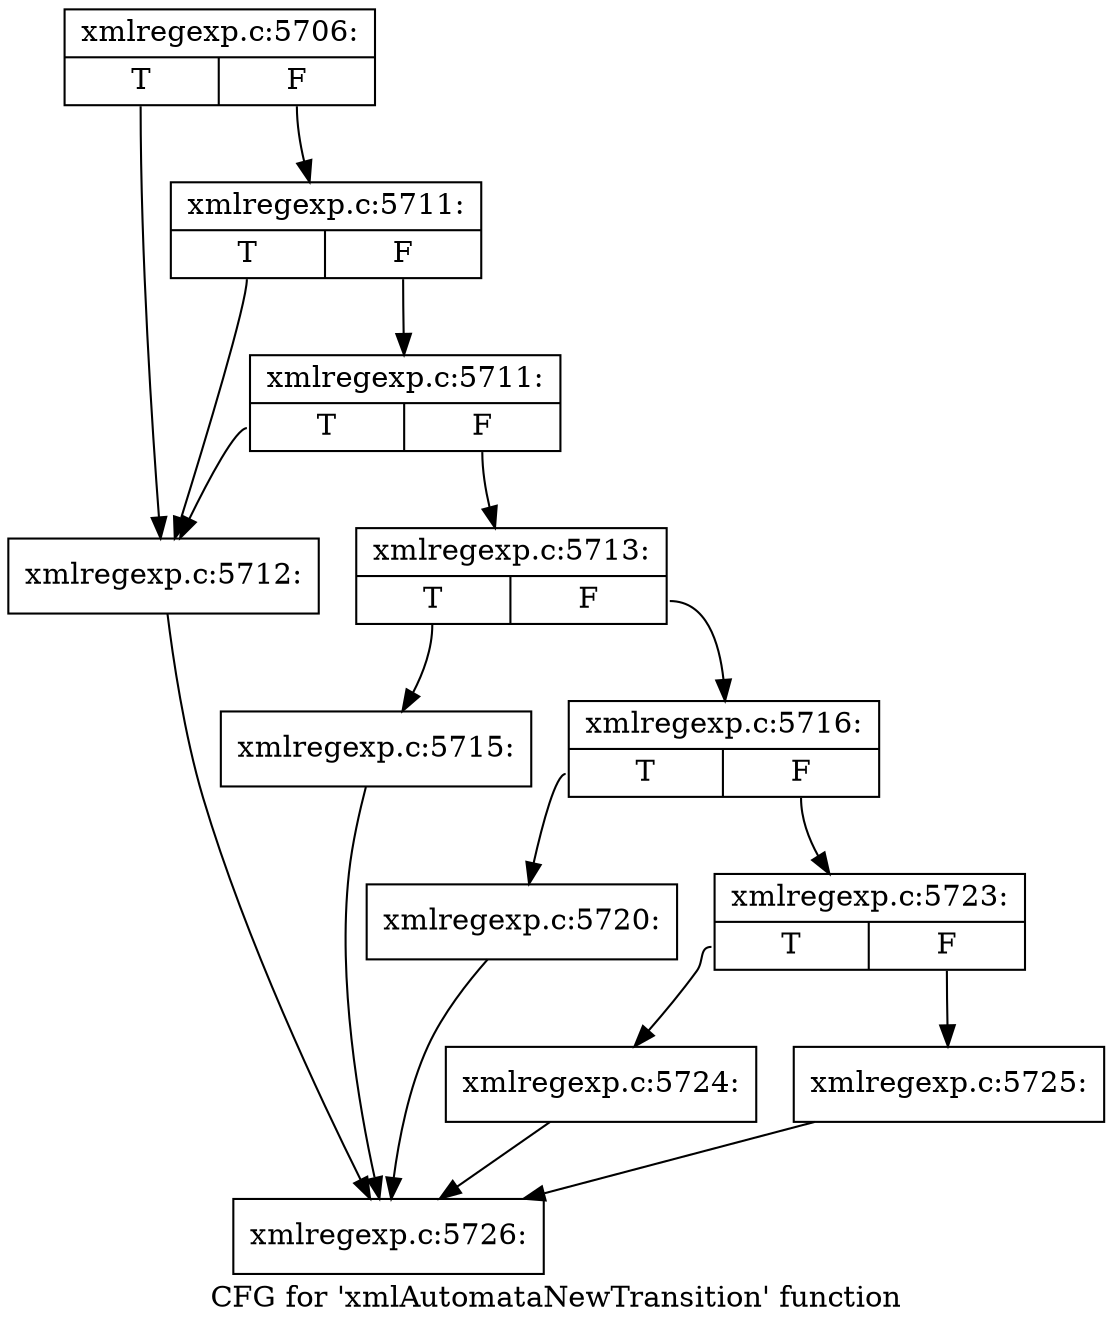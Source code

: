 digraph "CFG for 'xmlAutomataNewTransition' function" {
	label="CFG for 'xmlAutomataNewTransition' function";

	Node0x40dc9e0 [shape=record,label="{xmlregexp.c:5706:|{<s0>T|<s1>F}}"];
	Node0x40dc9e0:s0 -> Node0x40db9c0;
	Node0x40dc9e0:s1 -> Node0x40dbae0;
	Node0x40dbae0 [shape=record,label="{xmlregexp.c:5711:|{<s0>T|<s1>F}}"];
	Node0x40dbae0:s0 -> Node0x40db9c0;
	Node0x40dbae0:s1 -> Node0x40dba60;
	Node0x40dba60 [shape=record,label="{xmlregexp.c:5711:|{<s0>T|<s1>F}}"];
	Node0x40dba60:s0 -> Node0x40db9c0;
	Node0x40dba60:s1 -> Node0x40dba10;
	Node0x40db9c0 [shape=record,label="{xmlregexp.c:5712:}"];
	Node0x40db9c0 -> Node0x40da750;
	Node0x40dba10 [shape=record,label="{xmlregexp.c:5713:|{<s0>T|<s1>F}}"];
	Node0x40dba10:s0 -> Node0x40dcd00;
	Node0x40dba10:s1 -> Node0x40dc920;
	Node0x40dcd00 [shape=record,label="{xmlregexp.c:5715:}"];
	Node0x40dcd00 -> Node0x40da750;
	Node0x40dc920 [shape=record,label="{xmlregexp.c:5716:|{<s0>T|<s1>F}}"];
	Node0x40dc920:s0 -> Node0x40dd030;
	Node0x40dc920:s1 -> Node0x40ddb50;
	Node0x40dd030 [shape=record,label="{xmlregexp.c:5720:}"];
	Node0x40dd030 -> Node0x40da750;
	Node0x40ddb50 [shape=record,label="{xmlregexp.c:5723:|{<s0>T|<s1>F}}"];
	Node0x40ddb50:s0 -> Node0x40ddf10;
	Node0x40ddb50:s1 -> Node0x40de180;
	Node0x40ddf10 [shape=record,label="{xmlregexp.c:5724:}"];
	Node0x40ddf10 -> Node0x40da750;
	Node0x40de180 [shape=record,label="{xmlregexp.c:5725:}"];
	Node0x40de180 -> Node0x40da750;
	Node0x40da750 [shape=record,label="{xmlregexp.c:5726:}"];
}
